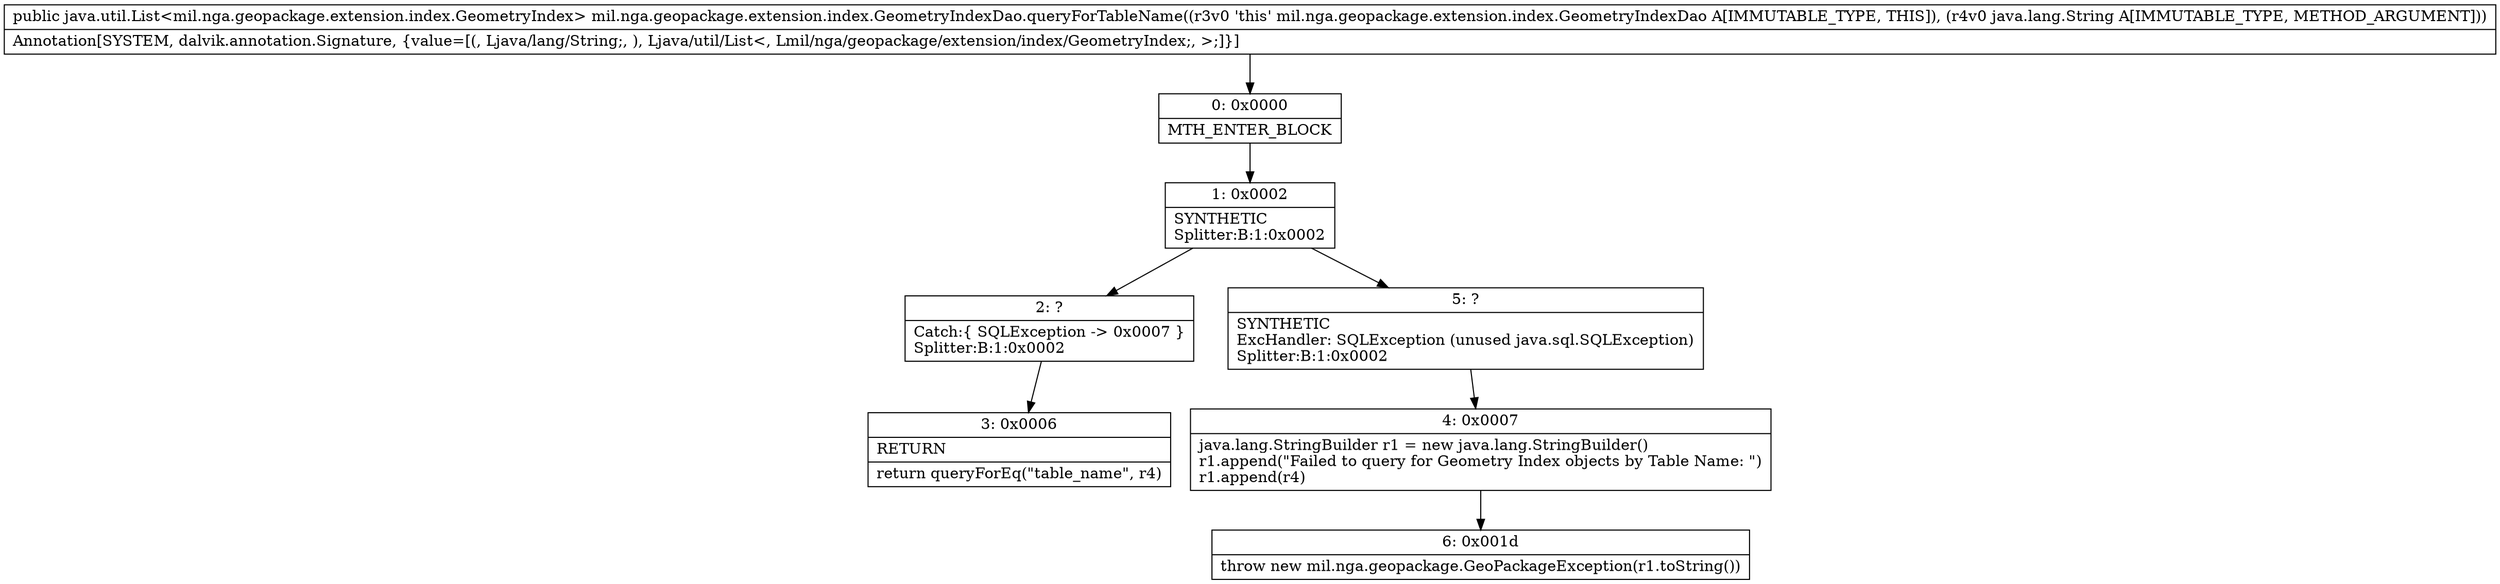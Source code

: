 digraph "CFG formil.nga.geopackage.extension.index.GeometryIndexDao.queryForTableName(Ljava\/lang\/String;)Ljava\/util\/List;" {
Node_0 [shape=record,label="{0\:\ 0x0000|MTH_ENTER_BLOCK\l}"];
Node_1 [shape=record,label="{1\:\ 0x0002|SYNTHETIC\lSplitter:B:1:0x0002\l}"];
Node_2 [shape=record,label="{2\:\ ?|Catch:\{ SQLException \-\> 0x0007 \}\lSplitter:B:1:0x0002\l}"];
Node_3 [shape=record,label="{3\:\ 0x0006|RETURN\l|return queryForEq(\"table_name\", r4)\l}"];
Node_4 [shape=record,label="{4\:\ 0x0007|java.lang.StringBuilder r1 = new java.lang.StringBuilder()\lr1.append(\"Failed to query for Geometry Index objects by Table Name: \")\lr1.append(r4)\l}"];
Node_5 [shape=record,label="{5\:\ ?|SYNTHETIC\lExcHandler: SQLException (unused java.sql.SQLException)\lSplitter:B:1:0x0002\l}"];
Node_6 [shape=record,label="{6\:\ 0x001d|throw new mil.nga.geopackage.GeoPackageException(r1.toString())\l}"];
MethodNode[shape=record,label="{public java.util.List\<mil.nga.geopackage.extension.index.GeometryIndex\> mil.nga.geopackage.extension.index.GeometryIndexDao.queryForTableName((r3v0 'this' mil.nga.geopackage.extension.index.GeometryIndexDao A[IMMUTABLE_TYPE, THIS]), (r4v0 java.lang.String A[IMMUTABLE_TYPE, METHOD_ARGUMENT]))  | Annotation[SYSTEM, dalvik.annotation.Signature, \{value=[(, Ljava\/lang\/String;, ), Ljava\/util\/List\<, Lmil\/nga\/geopackage\/extension\/index\/GeometryIndex;, \>;]\}]\l}"];
MethodNode -> Node_0;
Node_0 -> Node_1;
Node_1 -> Node_2;
Node_1 -> Node_5;
Node_2 -> Node_3;
Node_4 -> Node_6;
Node_5 -> Node_4;
}

